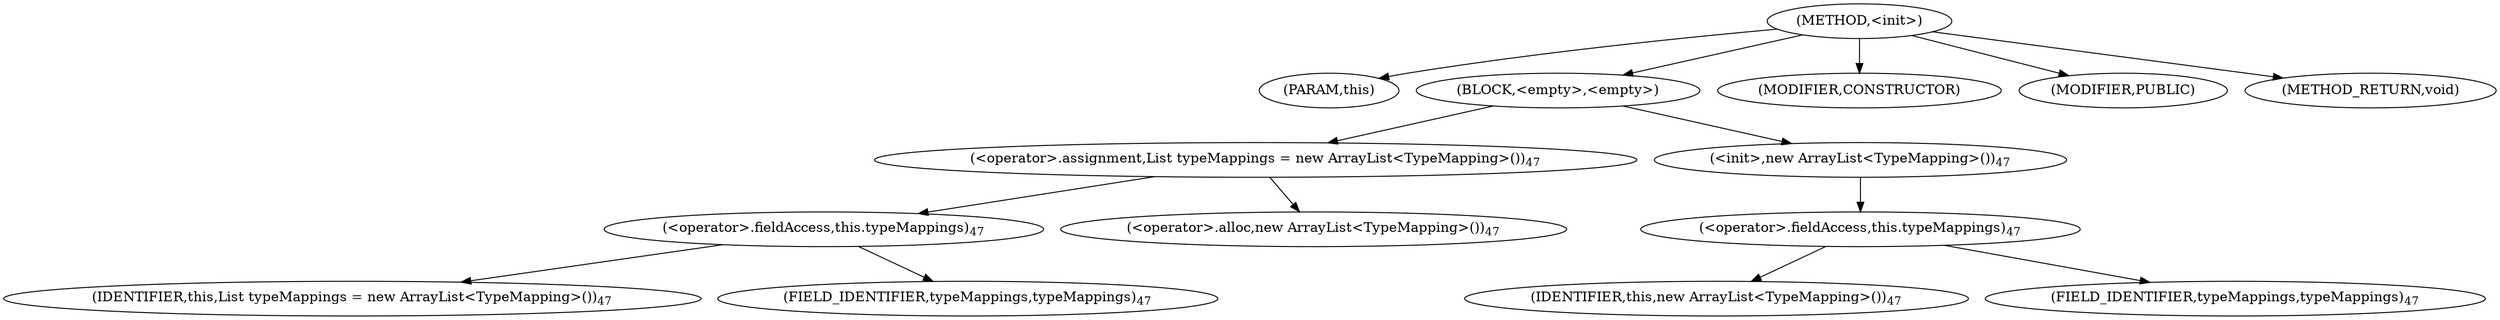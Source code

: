 digraph "&lt;init&gt;" {  
"281" [label = <(METHOD,&lt;init&gt;)> ]
"282" [label = <(PARAM,this)> ]
"283" [label = <(BLOCK,&lt;empty&gt;,&lt;empty&gt;)> ]
"284" [label = <(&lt;operator&gt;.assignment,List typeMappings = new ArrayList&lt;TypeMapping&gt;())<SUB>47</SUB>> ]
"285" [label = <(&lt;operator&gt;.fieldAccess,this.typeMappings)<SUB>47</SUB>> ]
"286" [label = <(IDENTIFIER,this,List typeMappings = new ArrayList&lt;TypeMapping&gt;())<SUB>47</SUB>> ]
"287" [label = <(FIELD_IDENTIFIER,typeMappings,typeMappings)<SUB>47</SUB>> ]
"288" [label = <(&lt;operator&gt;.alloc,new ArrayList&lt;TypeMapping&gt;())<SUB>47</SUB>> ]
"289" [label = <(&lt;init&gt;,new ArrayList&lt;TypeMapping&gt;())<SUB>47</SUB>> ]
"290" [label = <(&lt;operator&gt;.fieldAccess,this.typeMappings)<SUB>47</SUB>> ]
"291" [label = <(IDENTIFIER,this,new ArrayList&lt;TypeMapping&gt;())<SUB>47</SUB>> ]
"292" [label = <(FIELD_IDENTIFIER,typeMappings,typeMappings)<SUB>47</SUB>> ]
"293" [label = <(MODIFIER,CONSTRUCTOR)> ]
"294" [label = <(MODIFIER,PUBLIC)> ]
"295" [label = <(METHOD_RETURN,void)> ]
  "281" -> "282" 
  "281" -> "283" 
  "281" -> "293" 
  "281" -> "294" 
  "281" -> "295" 
  "283" -> "284" 
  "283" -> "289" 
  "284" -> "285" 
  "284" -> "288" 
  "285" -> "286" 
  "285" -> "287" 
  "289" -> "290" 
  "290" -> "291" 
  "290" -> "292" 
}

